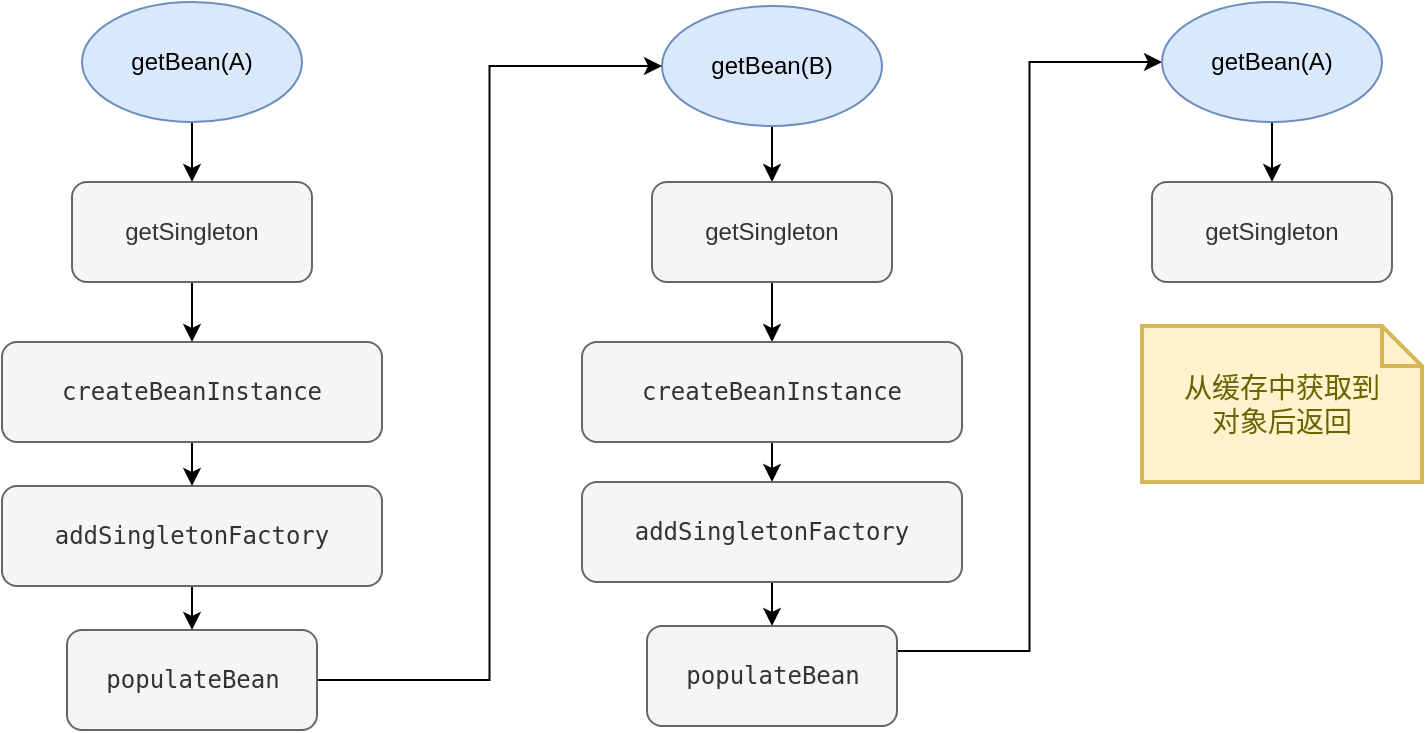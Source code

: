<mxfile version="15.8.4" type="device"><diagram id="WfBr2hqw-mkyz282zGrA" name="第 1 页"><mxGraphModel dx="946" dy="625" grid="1" gridSize="10" guides="1" tooltips="1" connect="1" arrows="1" fold="1" page="1" pageScale="1" pageWidth="827" pageHeight="1169" math="0" shadow="0"><root><mxCell id="0"/><mxCell id="1" parent="0"/><mxCell id="VaCG4semGCNoy6FAYaNR-14" style="edgeStyle=orthogonalEdgeStyle;rounded=0;orthogonalLoop=1;jettySize=auto;html=1;exitX=0.5;exitY=1;exitDx=0;exitDy=0;entryX=0.5;entryY=0;entryDx=0;entryDy=0;" edge="1" parent="1" source="VaCG4semGCNoy6FAYaNR-1" target="VaCG4semGCNoy6FAYaNR-3"><mxGeometry relative="1" as="geometry"/></mxCell><mxCell id="VaCG4semGCNoy6FAYaNR-1" value="getBean(A)" style="ellipse;whiteSpace=wrap;html=1;fillColor=#dae8fc;strokeColor=#6c8ebf;" vertex="1" parent="1"><mxGeometry x="120" y="110" width="110" height="60" as="geometry"/></mxCell><mxCell id="VaCG4semGCNoy6FAYaNR-18" style="edgeStyle=orthogonalEdgeStyle;rounded=0;orthogonalLoop=1;jettySize=auto;html=1;exitX=0.5;exitY=1;exitDx=0;exitDy=0;entryX=0.5;entryY=0;entryDx=0;entryDy=0;" edge="1" parent="1" source="VaCG4semGCNoy6FAYaNR-2" target="VaCG4semGCNoy6FAYaNR-7"><mxGeometry relative="1" as="geometry"/></mxCell><mxCell id="VaCG4semGCNoy6FAYaNR-2" value="getBean(B)" style="ellipse;whiteSpace=wrap;html=1;fillColor=#dae8fc;strokeColor=#6c8ebf;" vertex="1" parent="1"><mxGeometry x="410" y="112" width="110" height="60" as="geometry"/></mxCell><mxCell id="VaCG4semGCNoy6FAYaNR-15" style="edgeStyle=orthogonalEdgeStyle;rounded=0;orthogonalLoop=1;jettySize=auto;html=1;exitX=0.5;exitY=1;exitDx=0;exitDy=0;entryX=0.5;entryY=0;entryDx=0;entryDy=0;" edge="1" parent="1" source="VaCG4semGCNoy6FAYaNR-3" target="VaCG4semGCNoy6FAYaNR-4"><mxGeometry relative="1" as="geometry"/></mxCell><mxCell id="VaCG4semGCNoy6FAYaNR-3" value="getSingleton" style="rounded=1;whiteSpace=wrap;html=1;fillColor=#f5f5f5;strokeColor=#666666;fontColor=#333333;" vertex="1" parent="1"><mxGeometry x="115" y="200" width="120" height="50" as="geometry"/></mxCell><mxCell id="VaCG4semGCNoy6FAYaNR-16" style="edgeStyle=orthogonalEdgeStyle;rounded=0;orthogonalLoop=1;jettySize=auto;html=1;exitX=0.5;exitY=1;exitDx=0;exitDy=0;entryX=0.5;entryY=0;entryDx=0;entryDy=0;" edge="1" parent="1" source="VaCG4semGCNoy6FAYaNR-4" target="VaCG4semGCNoy6FAYaNR-5"><mxGeometry relative="1" as="geometry"/></mxCell><mxCell id="VaCG4semGCNoy6FAYaNR-4" value="&lt;pre&gt;createBeanInstance&lt;/pre&gt;" style="rounded=1;whiteSpace=wrap;html=1;fillColor=#f5f5f5;strokeColor=#666666;fontColor=#333333;" vertex="1" parent="1"><mxGeometry x="80" y="280" width="190" height="50" as="geometry"/></mxCell><mxCell id="VaCG4semGCNoy6FAYaNR-17" style="edgeStyle=orthogonalEdgeStyle;rounded=0;orthogonalLoop=1;jettySize=auto;html=1;exitX=0.5;exitY=1;exitDx=0;exitDy=0;entryX=0.5;entryY=0;entryDx=0;entryDy=0;" edge="1" parent="1" source="VaCG4semGCNoy6FAYaNR-5" target="VaCG4semGCNoy6FAYaNR-6"><mxGeometry relative="1" as="geometry"/></mxCell><mxCell id="VaCG4semGCNoy6FAYaNR-5" value="&lt;pre&gt;&lt;pre&gt;addSingletonFactory&lt;/pre&gt;&lt;/pre&gt;" style="rounded=1;whiteSpace=wrap;html=1;fillColor=#f5f5f5;strokeColor=#666666;fontColor=#333333;" vertex="1" parent="1"><mxGeometry x="80" y="352" width="190" height="50" as="geometry"/></mxCell><mxCell id="VaCG4semGCNoy6FAYaNR-22" style="edgeStyle=orthogonalEdgeStyle;rounded=0;orthogonalLoop=1;jettySize=auto;html=1;exitX=1;exitY=0.5;exitDx=0;exitDy=0;entryX=0;entryY=0.5;entryDx=0;entryDy=0;" edge="1" parent="1" source="VaCG4semGCNoy6FAYaNR-6" target="VaCG4semGCNoy6FAYaNR-2"><mxGeometry relative="1" as="geometry"/></mxCell><mxCell id="VaCG4semGCNoy6FAYaNR-6" value="&lt;pre&gt;&lt;pre&gt;&lt;pre&gt;populateBean&lt;/pre&gt;&lt;/pre&gt;&lt;/pre&gt;" style="rounded=1;whiteSpace=wrap;html=1;fillColor=#f5f5f5;strokeColor=#666666;fontColor=#333333;" vertex="1" parent="1"><mxGeometry x="112.5" y="424" width="125" height="50" as="geometry"/></mxCell><mxCell id="VaCG4semGCNoy6FAYaNR-19" style="edgeStyle=orthogonalEdgeStyle;rounded=0;orthogonalLoop=1;jettySize=auto;html=1;exitX=0.5;exitY=1;exitDx=0;exitDy=0;entryX=0.5;entryY=0;entryDx=0;entryDy=0;" edge="1" parent="1" source="VaCG4semGCNoy6FAYaNR-7" target="VaCG4semGCNoy6FAYaNR-8"><mxGeometry relative="1" as="geometry"/></mxCell><mxCell id="VaCG4semGCNoy6FAYaNR-7" value="getSingleton" style="rounded=1;whiteSpace=wrap;html=1;fillColor=#f5f5f5;strokeColor=#666666;fontColor=#333333;" vertex="1" parent="1"><mxGeometry x="405" y="200" width="120" height="50" as="geometry"/></mxCell><mxCell id="VaCG4semGCNoy6FAYaNR-20" style="edgeStyle=orthogonalEdgeStyle;rounded=0;orthogonalLoop=1;jettySize=auto;html=1;exitX=0.5;exitY=1;exitDx=0;exitDy=0;entryX=0.5;entryY=0;entryDx=0;entryDy=0;" edge="1" parent="1" source="VaCG4semGCNoy6FAYaNR-8" target="VaCG4semGCNoy6FAYaNR-9"><mxGeometry relative="1" as="geometry"/></mxCell><mxCell id="VaCG4semGCNoy6FAYaNR-8" value="&lt;pre&gt;createBeanInstance&lt;/pre&gt;" style="rounded=1;whiteSpace=wrap;html=1;fillColor=#f5f5f5;strokeColor=#666666;fontColor=#333333;" vertex="1" parent="1"><mxGeometry x="370" y="280" width="190" height="50" as="geometry"/></mxCell><mxCell id="VaCG4semGCNoy6FAYaNR-21" style="edgeStyle=orthogonalEdgeStyle;rounded=0;orthogonalLoop=1;jettySize=auto;html=1;exitX=0.5;exitY=1;exitDx=0;exitDy=0;entryX=0.5;entryY=0;entryDx=0;entryDy=0;" edge="1" parent="1" source="VaCG4semGCNoy6FAYaNR-9" target="VaCG4semGCNoy6FAYaNR-10"><mxGeometry relative="1" as="geometry"/></mxCell><mxCell id="VaCG4semGCNoy6FAYaNR-9" value="&lt;pre&gt;&lt;pre&gt;addSingletonFactory&lt;/pre&gt;&lt;/pre&gt;" style="rounded=1;whiteSpace=wrap;html=1;fillColor=#f5f5f5;strokeColor=#666666;fontColor=#333333;" vertex="1" parent="1"><mxGeometry x="370" y="350" width="190" height="50" as="geometry"/></mxCell><mxCell id="VaCG4semGCNoy6FAYaNR-28" style="edgeStyle=orthogonalEdgeStyle;rounded=0;orthogonalLoop=1;jettySize=auto;html=1;exitX=1;exitY=0.25;exitDx=0;exitDy=0;entryX=0;entryY=0.5;entryDx=0;entryDy=0;" edge="1" parent="1" source="VaCG4semGCNoy6FAYaNR-10" target="VaCG4semGCNoy6FAYaNR-11"><mxGeometry relative="1" as="geometry"/></mxCell><mxCell id="VaCG4semGCNoy6FAYaNR-10" value="&lt;pre&gt;&lt;pre&gt;&lt;pre&gt;populateBean&lt;/pre&gt;&lt;/pre&gt;&lt;/pre&gt;" style="rounded=1;whiteSpace=wrap;html=1;fillColor=#f5f5f5;strokeColor=#666666;fontColor=#333333;" vertex="1" parent="1"><mxGeometry x="402.5" y="422" width="125" height="50" as="geometry"/></mxCell><mxCell id="VaCG4semGCNoy6FAYaNR-29" style="edgeStyle=orthogonalEdgeStyle;rounded=0;orthogonalLoop=1;jettySize=auto;html=1;exitX=0.5;exitY=1;exitDx=0;exitDy=0;entryX=0.5;entryY=0;entryDx=0;entryDy=0;" edge="1" parent="1" source="VaCG4semGCNoy6FAYaNR-11" target="VaCG4semGCNoy6FAYaNR-12"><mxGeometry relative="1" as="geometry"/></mxCell><mxCell id="VaCG4semGCNoy6FAYaNR-11" value="getBean(A)" style="ellipse;whiteSpace=wrap;html=1;fillColor=#dae8fc;strokeColor=#6c8ebf;" vertex="1" parent="1"><mxGeometry x="660" y="110" width="110" height="60" as="geometry"/></mxCell><mxCell id="VaCG4semGCNoy6FAYaNR-12" value="getSingleton" style="rounded=1;whiteSpace=wrap;html=1;fillColor=#f5f5f5;strokeColor=#666666;fontColor=#333333;" vertex="1" parent="1"><mxGeometry x="655" y="200" width="120" height="50" as="geometry"/></mxCell><mxCell id="VaCG4semGCNoy6FAYaNR-30" value="从缓存中获取到&lt;br&gt;对象后返回" style="shape=note;strokeWidth=2;fontSize=14;size=20;whiteSpace=wrap;html=1;fillColor=#fff2cc;strokeColor=#d6b656;fontColor=#666600;" vertex="1" parent="1"><mxGeometry x="650" y="272" width="140" height="78" as="geometry"/></mxCell></root></mxGraphModel></diagram></mxfile>